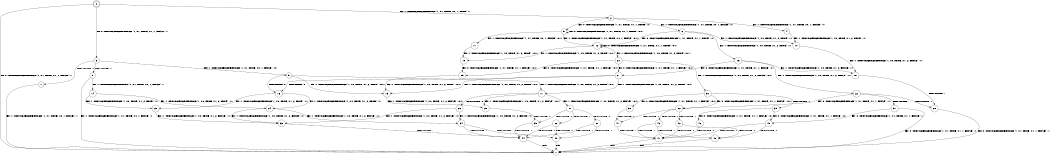 digraph BCG {
size = "7, 10.5";
center = TRUE;
node [shape = circle];
0 [peripheries = 2];
0 -> 1 [label = "EX !0 !ATOMIC_EXCH_BRANCH (1, +1, TRUE, +1, 1, FALSE) !::"];
0 -> 2 [label = "EX !1 !ATOMIC_EXCH_BRANCH (1, +1, TRUE, +0, 1, TRUE) !::"];
0 -> 3 [label = "EX !0 !ATOMIC_EXCH_BRANCH (1, +1, TRUE, +1, 1, FALSE) !::"];
2 -> 4 [label = "EX !1 !ATOMIC_EXCH_BRANCH (1, +1, TRUE, +0, 1, FALSE) !:1:"];
2 -> 5 [label = "EX !0 !ATOMIC_EXCH_BRANCH (1, +1, TRUE, +1, 1, TRUE) !:1:"];
2 -> 6 [label = "EX !1 !ATOMIC_EXCH_BRANCH (1, +1, TRUE, +0, 1, FALSE) !:1:"];
3 -> 7 [label = "TERMINATE !0"];
3 -> 8 [label = "TERMINATE !0"];
3 -> 9 [label = "EX !1 !ATOMIC_EXCH_BRANCH (1, +1, TRUE, +0, 1, FALSE) !:0:"];
4 -> 10 [label = "EX !1 !ATOMIC_EXCH_BRANCH (1, +0, TRUE, +1, 2, TRUE) !:1:"];
5 -> 11 [label = "EX !1 !ATOMIC_EXCH_BRANCH (1, +1, TRUE, +0, 1, FALSE) !:0:1:"];
5 -> 12 [label = "EX !1 !ATOMIC_EXCH_BRANCH (1, +1, TRUE, +0, 1, FALSE) !:0:1:"];
5 -> 5 [label = "EX !0 !ATOMIC_EXCH_BRANCH (1, +1, TRUE, +1, 1, TRUE) !:0:1:"];
6 -> 10 [label = "EX !1 !ATOMIC_EXCH_BRANCH (1, +0, TRUE, +1, 2, TRUE) !:1:"];
6 -> 12 [label = "EX !0 !ATOMIC_EXCH_BRANCH (1, +1, TRUE, +1, 1, TRUE) !:1:"];
6 -> 13 [label = "EX !1 !ATOMIC_EXCH_BRANCH (1, +0, TRUE, +1, 2, TRUE) !:1:"];
7 -> 1 [label = "EX !1 !ATOMIC_EXCH_BRANCH (1, +1, TRUE, +0, 1, FALSE) !::"];
8 -> 1 [label = "EX !1 !ATOMIC_EXCH_BRANCH (1, +1, TRUE, +0, 1, FALSE) !::"];
8 -> 14 [label = "EX !1 !ATOMIC_EXCH_BRANCH (1, +1, TRUE, +0, 1, FALSE) !::"];
9 -> 15 [label = "EX !1 !ATOMIC_EXCH_BRANCH (1, +0, TRUE, +1, 2, TRUE) !:0:1:"];
9 -> 16 [label = "TERMINATE !0"];
9 -> 17 [label = "EX !1 !ATOMIC_EXCH_BRANCH (1, +0, TRUE, +1, 2, TRUE) !:0:1:"];
10 -> 18 [label = "EX !1 !ATOMIC_EXCH_BRANCH (1, +0, TRUE, +1, 2, FALSE) !:1:"];
11 -> 19 [label = "EX !1 !ATOMIC_EXCH_BRANCH (1, +0, TRUE, +1, 2, TRUE) !:0:1:"];
12 -> 19 [label = "EX !1 !ATOMIC_EXCH_BRANCH (1, +0, TRUE, +1, 2, TRUE) !:0:1:"];
12 -> 20 [label = "EX !1 !ATOMIC_EXCH_BRANCH (1, +0, TRUE, +1, 2, TRUE) !:0:1:"];
12 -> 12 [label = "EX !0 !ATOMIC_EXCH_BRANCH (1, +1, TRUE, +1, 1, TRUE) !:0:1:"];
13 -> 18 [label = "EX !1 !ATOMIC_EXCH_BRANCH (1, +0, TRUE, +1, 2, FALSE) !:1:"];
13 -> 21 [label = "EX !0 !ATOMIC_EXCH_BRANCH (1, +1, TRUE, +1, 1, FALSE) !:1:"];
13 -> 22 [label = "EX !1 !ATOMIC_EXCH_BRANCH (1, +0, TRUE, +1, 2, FALSE) !:1:"];
14 -> 23 [label = "EX !1 !ATOMIC_EXCH_BRANCH (1, +0, TRUE, +1, 2, TRUE) !:1:"];
14 -> 24 [label = "EX !1 !ATOMIC_EXCH_BRANCH (1, +0, TRUE, +1, 2, TRUE) !:1:"];
15 -> 25 [label = "EX !1 !ATOMIC_EXCH_BRANCH (1, +0, TRUE, +1, 2, FALSE) !:0:1:"];
16 -> 23 [label = "EX !1 !ATOMIC_EXCH_BRANCH (1, +0, TRUE, +1, 2, TRUE) !:1:"];
16 -> 24 [label = "EX !1 !ATOMIC_EXCH_BRANCH (1, +0, TRUE, +1, 2, TRUE) !:1:"];
17 -> 25 [label = "EX !1 !ATOMIC_EXCH_BRANCH (1, +0, TRUE, +1, 2, FALSE) !:0:1:"];
17 -> 26 [label = "TERMINATE !0"];
17 -> 27 [label = "EX !1 !ATOMIC_EXCH_BRANCH (1, +0, TRUE, +1, 2, FALSE) !:0:1:"];
18 -> 28 [label = "TERMINATE !1"];
19 -> 29 [label = "EX !0 !ATOMIC_EXCH_BRANCH (1, +1, TRUE, +1, 1, FALSE) !:0:1:"];
20 -> 29 [label = "EX !0 !ATOMIC_EXCH_BRANCH (1, +1, TRUE, +1, 1, FALSE) !:0:1:"];
20 -> 30 [label = "EX !1 !ATOMIC_EXCH_BRANCH (1, +0, TRUE, +1, 2, FALSE) !:0:1:"];
20 -> 21 [label = "EX !0 !ATOMIC_EXCH_BRANCH (1, +1, TRUE, +1, 1, FALSE) !:0:1:"];
21 -> 15 [label = "EX !1 !ATOMIC_EXCH_BRANCH (1, +0, TRUE, +1, 2, TRUE) !:0:1:"];
21 -> 16 [label = "TERMINATE !0"];
21 -> 17 [label = "EX !1 !ATOMIC_EXCH_BRANCH (1, +0, TRUE, +1, 2, TRUE) !:0:1:"];
22 -> 28 [label = "TERMINATE !1"];
22 -> 31 [label = "TERMINATE !1"];
22 -> 32 [label = "EX !0 !ATOMIC_EXCH_BRANCH (1, +1, TRUE, +1, 1, FALSE) !:1:"];
23 -> 33 [label = "EX !1 !ATOMIC_EXCH_BRANCH (1, +0, TRUE, +1, 2, FALSE) !:1:"];
24 -> 33 [label = "EX !1 !ATOMIC_EXCH_BRANCH (1, +0, TRUE, +1, 2, FALSE) !:1:"];
24 -> 34 [label = "EX !1 !ATOMIC_EXCH_BRANCH (1, +0, TRUE, +1, 2, FALSE) !:1:"];
25 -> 35 [label = "TERMINATE !0"];
26 -> 33 [label = "EX !1 !ATOMIC_EXCH_BRANCH (1, +0, TRUE, +1, 2, FALSE) !:1:"];
26 -> 34 [label = "EX !1 !ATOMIC_EXCH_BRANCH (1, +0, TRUE, +1, 2, FALSE) !:1:"];
27 -> 35 [label = "TERMINATE !0"];
27 -> 36 [label = "TERMINATE !1"];
27 -> 37 [label = "TERMINATE !0"];
28 -> 1 [label = "EX !0 !ATOMIC_EXCH_BRANCH (1, +1, TRUE, +1, 1, FALSE) !::"];
29 -> 15 [label = "EX !1 !ATOMIC_EXCH_BRANCH (1, +0, TRUE, +1, 2, TRUE) !:0:1:"];
30 -> 38 [label = "EX !0 !ATOMIC_EXCH_BRANCH (1, +1, TRUE, +1, 1, FALSE) !:0:1:"];
30 -> 39 [label = "TERMINATE !1"];
30 -> 32 [label = "EX !0 !ATOMIC_EXCH_BRANCH (1, +1, TRUE, +1, 1, FALSE) !:0:1:"];
31 -> 1 [label = "EX !0 !ATOMIC_EXCH_BRANCH (1, +1, TRUE, +1, 1, FALSE) !::"];
31 -> 40 [label = "EX !0 !ATOMIC_EXCH_BRANCH (1, +1, TRUE, +1, 1, FALSE) !::"];
32 -> 41 [label = "TERMINATE !0"];
32 -> 42 [label = "TERMINATE !1"];
32 -> 43 [label = "TERMINATE !0"];
33 -> 44 [label = "TERMINATE !1"];
34 -> 44 [label = "TERMINATE !1"];
34 -> 45 [label = "TERMINATE !1"];
35 -> 44 [label = "TERMINATE !1"];
36 -> 44 [label = "TERMINATE !0"];
36 -> 45 [label = "TERMINATE !0"];
37 -> 44 [label = "TERMINATE !1"];
37 -> 45 [label = "TERMINATE !1"];
38 -> 41 [label = "TERMINATE !0"];
39 -> 46 [label = "EX !0 !ATOMIC_EXCH_BRANCH (1, +1, TRUE, +1, 1, FALSE) !:0:"];
39 -> 40 [label = "EX !0 !ATOMIC_EXCH_BRANCH (1, +1, TRUE, +1, 1, FALSE) !:0:"];
40 -> 47 [label = "TERMINATE !0"];
40 -> 48 [label = "TERMINATE !0"];
41 -> 47 [label = "TERMINATE !1"];
42 -> 47 [label = "TERMINATE !0"];
42 -> 48 [label = "TERMINATE !0"];
43 -> 47 [label = "TERMINATE !1"];
43 -> 48 [label = "TERMINATE !1"];
44 -> 1 [label = "exit"];
45 -> 1 [label = "exit"];
46 -> 47 [label = "TERMINATE !0"];
47 -> 1 [label = "exit"];
48 -> 1 [label = "exit"];
}
